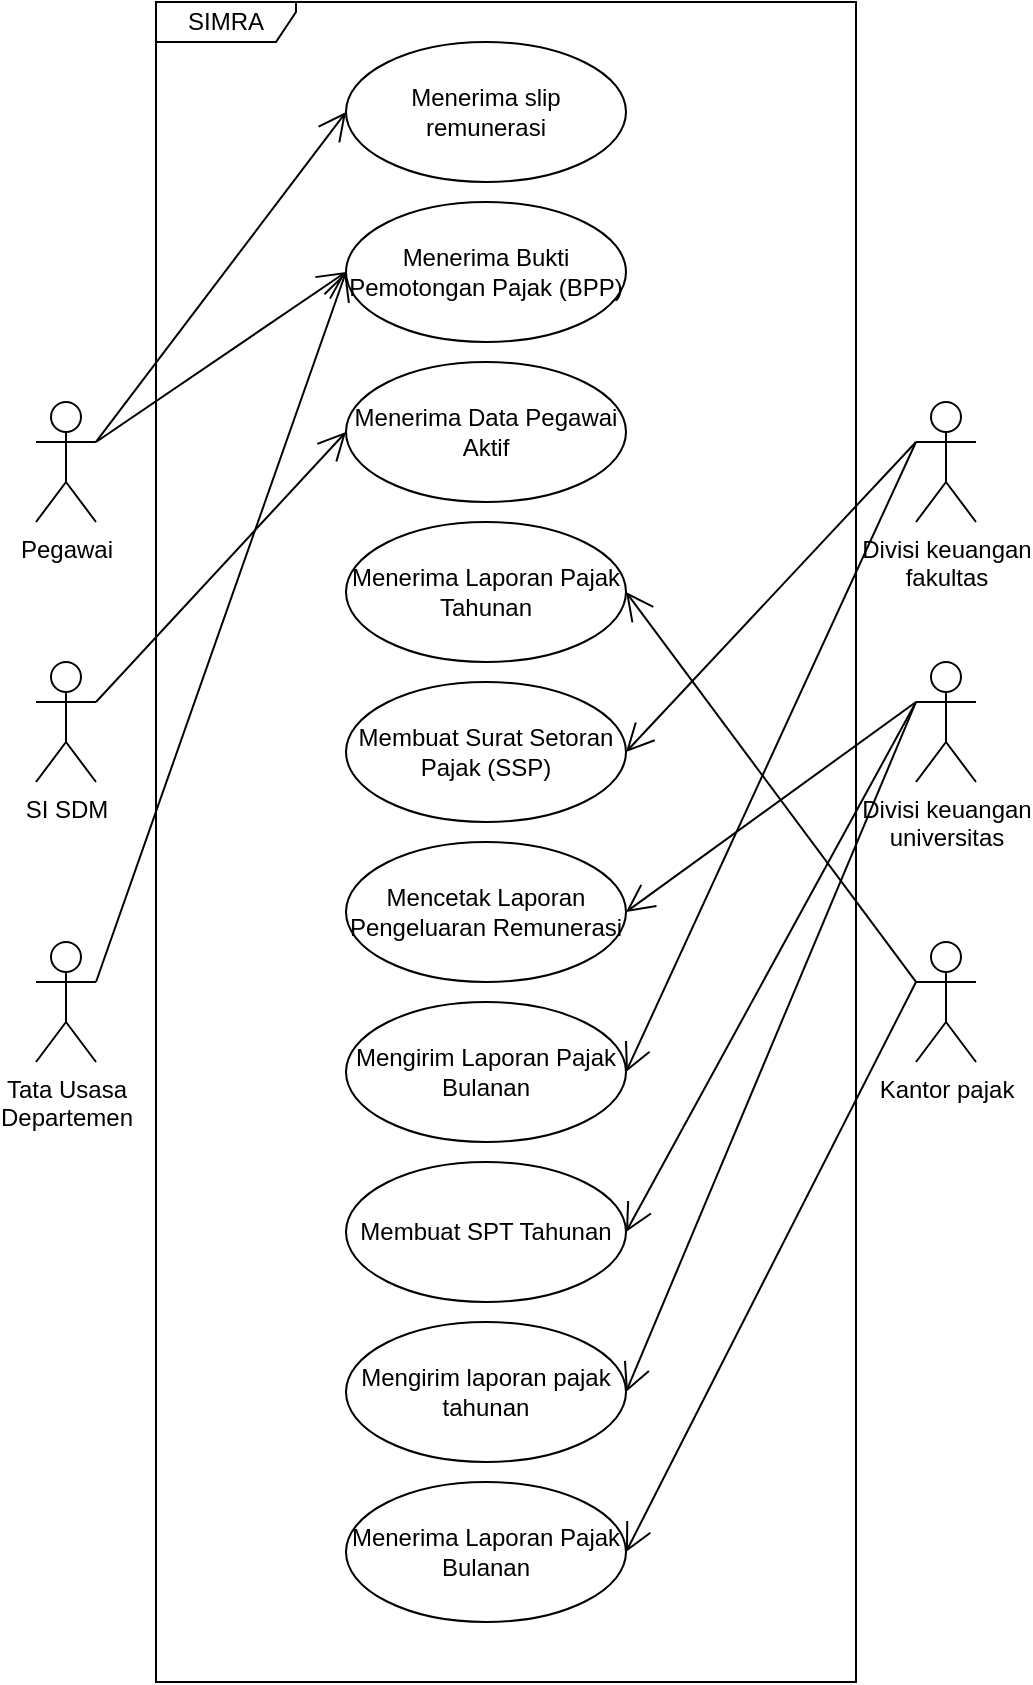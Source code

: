 <mxfile version="26.1.0">
  <diagram name="Page-1" id="A4uIalELwnofKkKG5QHN">
    <mxGraphModel dx="1934" dy="1957" grid="1" gridSize="10" guides="1" tooltips="1" connect="1" arrows="1" fold="1" page="1" pageScale="1" pageWidth="850" pageHeight="1100" math="0" shadow="0">
      <root>
        <mxCell id="0" />
        <mxCell id="1" parent="0" />
        <mxCell id="WSZrnsG4EJEL1O4he2qe-1" value="SI SDM" style="shape=umlActor;verticalLabelPosition=bottom;verticalAlign=top;html=1;" vertex="1" parent="1">
          <mxGeometry x="200" y="320" width="30" height="60" as="geometry" />
        </mxCell>
        <mxCell id="WSZrnsG4EJEL1O4he2qe-2" value="Pegawai" style="shape=umlActor;verticalLabelPosition=bottom;verticalAlign=top;html=1;" vertex="1" parent="1">
          <mxGeometry x="200" y="190" width="30" height="60" as="geometry" />
        </mxCell>
        <mxCell id="WSZrnsG4EJEL1O4he2qe-3" value="Tata Usasa&lt;div&gt;Departemen&lt;/div&gt;" style="shape=umlActor;verticalLabelPosition=bottom;verticalAlign=top;html=1;" vertex="1" parent="1">
          <mxGeometry x="200" y="460" width="30" height="60" as="geometry" />
        </mxCell>
        <mxCell id="WSZrnsG4EJEL1O4he2qe-4" value="Kantor pajak" style="shape=umlActor;verticalLabelPosition=bottom;verticalAlign=top;html=1;" vertex="1" parent="1">
          <mxGeometry x="640" y="460" width="30" height="60" as="geometry" />
        </mxCell>
        <mxCell id="WSZrnsG4EJEL1O4he2qe-5" value="Divisi keuangan&lt;div&gt;universitas&lt;/div&gt;" style="shape=umlActor;verticalLabelPosition=bottom;verticalAlign=top;html=1;" vertex="1" parent="1">
          <mxGeometry x="640" y="320" width="30" height="60" as="geometry" />
        </mxCell>
        <mxCell id="WSZrnsG4EJEL1O4he2qe-6" value="Divisi keuangan&lt;div&gt;fakultas&lt;/div&gt;" style="shape=umlActor;verticalLabelPosition=bottom;verticalAlign=top;html=1;" vertex="1" parent="1">
          <mxGeometry x="640" y="190" width="30" height="60" as="geometry" />
        </mxCell>
        <mxCell id="WSZrnsG4EJEL1O4he2qe-16" value="SIMRA" style="shape=umlFrame;whiteSpace=wrap;html=1;pointerEvents=0;width=70;height=20;" vertex="1" parent="1">
          <mxGeometry x="260" y="-10" width="350" height="840" as="geometry" />
        </mxCell>
        <mxCell id="WSZrnsG4EJEL1O4he2qe-17" value="Menerima slip remunerasi" style="ellipse;whiteSpace=wrap;html=1;" vertex="1" parent="1">
          <mxGeometry x="355" y="10" width="140" height="70" as="geometry" />
        </mxCell>
        <mxCell id="WSZrnsG4EJEL1O4he2qe-18" value="Menerima Laporan Pajak Bulanan" style="ellipse;whiteSpace=wrap;html=1;" vertex="1" parent="1">
          <mxGeometry x="355" y="730" width="140" height="70" as="geometry" />
        </mxCell>
        <mxCell id="WSZrnsG4EJEL1O4he2qe-19" value="Mengirim laporan pajak tahunan" style="ellipse;whiteSpace=wrap;html=1;" vertex="1" parent="1">
          <mxGeometry x="355" y="650" width="140" height="70" as="geometry" />
        </mxCell>
        <mxCell id="WSZrnsG4EJEL1O4he2qe-20" value="Membuat SPT Tahunan" style="ellipse;whiteSpace=wrap;html=1;" vertex="1" parent="1">
          <mxGeometry x="355" y="570" width="140" height="70" as="geometry" />
        </mxCell>
        <mxCell id="WSZrnsG4EJEL1O4he2qe-21" value="Mengirim Laporan Pajak Bulanan" style="ellipse;whiteSpace=wrap;html=1;" vertex="1" parent="1">
          <mxGeometry x="355" y="490" width="140" height="70" as="geometry" />
        </mxCell>
        <mxCell id="WSZrnsG4EJEL1O4he2qe-22" value="Mencetak Laporan Pengeluaran Remunerasi" style="ellipse;whiteSpace=wrap;html=1;" vertex="1" parent="1">
          <mxGeometry x="355" y="410" width="140" height="70" as="geometry" />
        </mxCell>
        <mxCell id="WSZrnsG4EJEL1O4he2qe-23" value="Membuat Surat Setoran Pajak (SSP)" style="ellipse;whiteSpace=wrap;html=1;" vertex="1" parent="1">
          <mxGeometry x="355" y="330" width="140" height="70" as="geometry" />
        </mxCell>
        <mxCell id="WSZrnsG4EJEL1O4he2qe-24" value="Menerima Laporan Pajak Tahunan" style="ellipse;whiteSpace=wrap;html=1;" vertex="1" parent="1">
          <mxGeometry x="355" y="250" width="140" height="70" as="geometry" />
        </mxCell>
        <mxCell id="WSZrnsG4EJEL1O4he2qe-25" value="Menerima Data Pegawai Aktif" style="ellipse;whiteSpace=wrap;html=1;" vertex="1" parent="1">
          <mxGeometry x="355" y="170" width="140" height="70" as="geometry" />
        </mxCell>
        <mxCell id="WSZrnsG4EJEL1O4he2qe-26" value="Menerima Bukti Pemotongan Pajak (BPP)" style="ellipse;whiteSpace=wrap;html=1;" vertex="1" parent="1">
          <mxGeometry x="355" y="90" width="140" height="70" as="geometry" />
        </mxCell>
        <mxCell id="WSZrnsG4EJEL1O4he2qe-37" value="" style="endArrow=open;endFill=1;endSize=12;html=1;rounded=0;exitX=1;exitY=0.333;exitDx=0;exitDy=0;exitPerimeter=0;entryX=0;entryY=0.5;entryDx=0;entryDy=0;" edge="1" parent="1" source="WSZrnsG4EJEL1O4he2qe-2" target="WSZrnsG4EJEL1O4he2qe-17">
          <mxGeometry width="160" relative="1" as="geometry">
            <mxPoint x="660" y="270" as="sourcePoint" />
            <mxPoint x="820" y="270" as="targetPoint" />
          </mxGeometry>
        </mxCell>
        <mxCell id="WSZrnsG4EJEL1O4he2qe-38" value="" style="endArrow=open;endFill=1;endSize=12;html=1;rounded=0;entryX=0;entryY=0.5;entryDx=0;entryDy=0;exitX=1;exitY=0.333;exitDx=0;exitDy=0;exitPerimeter=0;" edge="1" parent="1" source="WSZrnsG4EJEL1O4he2qe-2" target="WSZrnsG4EJEL1O4he2qe-26">
          <mxGeometry width="160" relative="1" as="geometry">
            <mxPoint x="240" y="215" as="sourcePoint" />
            <mxPoint x="395" y="120" as="targetPoint" />
          </mxGeometry>
        </mxCell>
        <mxCell id="WSZrnsG4EJEL1O4he2qe-39" value="" style="endArrow=open;endFill=1;endSize=12;html=1;rounded=0;exitX=1;exitY=0.333;exitDx=0;exitDy=0;exitPerimeter=0;entryX=0;entryY=0.5;entryDx=0;entryDy=0;" edge="1" parent="1" source="WSZrnsG4EJEL1O4he2qe-1" target="WSZrnsG4EJEL1O4he2qe-25">
          <mxGeometry width="160" relative="1" as="geometry">
            <mxPoint x="240" y="335" as="sourcePoint" />
            <mxPoint x="365" y="170" as="targetPoint" />
          </mxGeometry>
        </mxCell>
        <mxCell id="WSZrnsG4EJEL1O4he2qe-40" value="" style="endArrow=open;endFill=1;endSize=12;html=1;rounded=0;exitX=1;exitY=0.333;exitDx=0;exitDy=0;exitPerimeter=0;entryX=0;entryY=0.5;entryDx=0;entryDy=0;" edge="1" parent="1" source="WSZrnsG4EJEL1O4he2qe-3" target="WSZrnsG4EJEL1O4he2qe-26">
          <mxGeometry width="160" relative="1" as="geometry">
            <mxPoint x="250" y="432.5" as="sourcePoint" />
            <mxPoint x="375" y="267.5" as="targetPoint" />
          </mxGeometry>
        </mxCell>
        <mxCell id="WSZrnsG4EJEL1O4he2qe-41" value="" style="endArrow=open;endFill=1;endSize=12;html=1;rounded=0;exitX=0;exitY=0.333;exitDx=0;exitDy=0;exitPerimeter=0;entryX=1;entryY=0.5;entryDx=0;entryDy=0;" edge="1" parent="1" source="WSZrnsG4EJEL1O4he2qe-6" target="WSZrnsG4EJEL1O4he2qe-23">
          <mxGeometry width="160" relative="1" as="geometry">
            <mxPoint x="240" y="490" as="sourcePoint" />
            <mxPoint x="365" y="135" as="targetPoint" />
          </mxGeometry>
        </mxCell>
        <mxCell id="WSZrnsG4EJEL1O4he2qe-42" value="" style="endArrow=open;endFill=1;endSize=12;html=1;rounded=0;exitX=0;exitY=0.333;exitDx=0;exitDy=0;exitPerimeter=0;entryX=1;entryY=0.5;entryDx=0;entryDy=0;" edge="1" parent="1" source="WSZrnsG4EJEL1O4he2qe-6" target="WSZrnsG4EJEL1O4he2qe-21">
          <mxGeometry width="160" relative="1" as="geometry">
            <mxPoint x="650" y="220" as="sourcePoint" />
            <mxPoint x="505" y="375" as="targetPoint" />
          </mxGeometry>
        </mxCell>
        <mxCell id="WSZrnsG4EJEL1O4he2qe-43" value="" style="endArrow=open;endFill=1;endSize=12;html=1;rounded=0;exitX=0;exitY=0.333;exitDx=0;exitDy=0;exitPerimeter=0;entryX=1;entryY=0.5;entryDx=0;entryDy=0;" edge="1" parent="1" source="WSZrnsG4EJEL1O4he2qe-5" target="WSZrnsG4EJEL1O4he2qe-20">
          <mxGeometry width="160" relative="1" as="geometry">
            <mxPoint x="660" y="230" as="sourcePoint" />
            <mxPoint x="515" y="385" as="targetPoint" />
          </mxGeometry>
        </mxCell>
        <mxCell id="WSZrnsG4EJEL1O4he2qe-44" value="" style="endArrow=open;endFill=1;endSize=12;html=1;rounded=0;exitX=0;exitY=0.333;exitDx=0;exitDy=0;exitPerimeter=0;entryX=1;entryY=0.5;entryDx=0;entryDy=0;" edge="1" parent="1" source="WSZrnsG4EJEL1O4he2qe-5" target="WSZrnsG4EJEL1O4he2qe-22">
          <mxGeometry width="160" relative="1" as="geometry">
            <mxPoint x="670" y="240" as="sourcePoint" />
            <mxPoint x="525" y="395" as="targetPoint" />
          </mxGeometry>
        </mxCell>
        <mxCell id="WSZrnsG4EJEL1O4he2qe-45" value="" style="endArrow=open;endFill=1;endSize=12;html=1;rounded=0;exitX=0;exitY=0.333;exitDx=0;exitDy=0;exitPerimeter=0;entryX=1;entryY=0.5;entryDx=0;entryDy=0;" edge="1" parent="1" source="WSZrnsG4EJEL1O4he2qe-5" target="WSZrnsG4EJEL1O4he2qe-19">
          <mxGeometry width="160" relative="1" as="geometry">
            <mxPoint x="680" y="250" as="sourcePoint" />
            <mxPoint x="535" y="405" as="targetPoint" />
          </mxGeometry>
        </mxCell>
        <mxCell id="WSZrnsG4EJEL1O4he2qe-46" value="" style="endArrow=open;endFill=1;endSize=12;html=1;rounded=0;exitX=0;exitY=0.333;exitDx=0;exitDy=0;exitPerimeter=0;entryX=1;entryY=0.5;entryDx=0;entryDy=0;" edge="1" parent="1" source="WSZrnsG4EJEL1O4he2qe-4" target="WSZrnsG4EJEL1O4he2qe-24">
          <mxGeometry width="160" relative="1" as="geometry">
            <mxPoint x="690" y="260" as="sourcePoint" />
            <mxPoint x="545" y="415" as="targetPoint" />
          </mxGeometry>
        </mxCell>
        <mxCell id="WSZrnsG4EJEL1O4he2qe-47" value="" style="endArrow=open;endFill=1;endSize=12;html=1;rounded=0;exitX=0;exitY=0.333;exitDx=0;exitDy=0;exitPerimeter=0;entryX=1;entryY=0.5;entryDx=0;entryDy=0;" edge="1" parent="1" source="WSZrnsG4EJEL1O4he2qe-4" target="WSZrnsG4EJEL1O4he2qe-18">
          <mxGeometry width="160" relative="1" as="geometry">
            <mxPoint x="650" y="490" as="sourcePoint" />
            <mxPoint x="505" y="295" as="targetPoint" />
          </mxGeometry>
        </mxCell>
      </root>
    </mxGraphModel>
  </diagram>
</mxfile>
